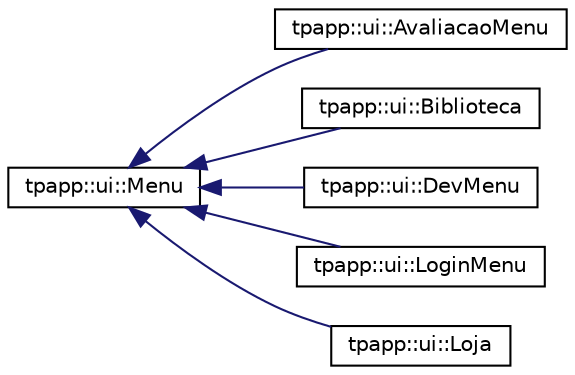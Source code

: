 digraph "Graphical Class Hierarchy"
{
 // LATEX_PDF_SIZE
  edge [fontname="Helvetica",fontsize="10",labelfontname="Helvetica",labelfontsize="10"];
  node [fontname="Helvetica",fontsize="10",shape=record];
  rankdir="LR";
  Node0 [label="tpapp::ui::Menu",height=0.2,width=0.4,color="black", fillcolor="white", style="filled",URL="$classtpapp_1_1ui_1_1Menu.html",tooltip=" "];
  Node0 -> Node1 [dir="back",color="midnightblue",fontsize="10",style="solid",fontname="Helvetica"];
  Node1 [label="tpapp::ui::AvaliacaoMenu",height=0.2,width=0.4,color="black", fillcolor="white", style="filled",URL="$classtpapp_1_1ui_1_1AvaliacaoMenu.html",tooltip=" "];
  Node0 -> Node2 [dir="back",color="midnightblue",fontsize="10",style="solid",fontname="Helvetica"];
  Node2 [label="tpapp::ui::Biblioteca",height=0.2,width=0.4,color="black", fillcolor="white", style="filled",URL="$classtpapp_1_1ui_1_1Biblioteca.html",tooltip=" "];
  Node0 -> Node3 [dir="back",color="midnightblue",fontsize="10",style="solid",fontname="Helvetica"];
  Node3 [label="tpapp::ui::DevMenu",height=0.2,width=0.4,color="black", fillcolor="white", style="filled",URL="$classtpapp_1_1ui_1_1DevMenu.html",tooltip=" "];
  Node0 -> Node4 [dir="back",color="midnightblue",fontsize="10",style="solid",fontname="Helvetica"];
  Node4 [label="tpapp::ui::LoginMenu",height=0.2,width=0.4,color="black", fillcolor="white", style="filled",URL="$classtpapp_1_1ui_1_1LoginMenu.html",tooltip=" "];
  Node0 -> Node5 [dir="back",color="midnightblue",fontsize="10",style="solid",fontname="Helvetica"];
  Node5 [label="tpapp::ui::Loja",height=0.2,width=0.4,color="black", fillcolor="white", style="filled",URL="$classtpapp_1_1ui_1_1Loja.html",tooltip=" "];
}
